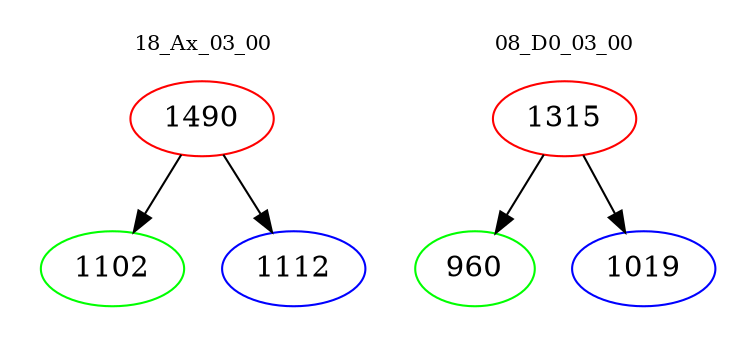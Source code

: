 digraph{
subgraph cluster_0 {
color = white
label = "18_Ax_03_00";
fontsize=10;
T0_1490 [label="1490", color="red"]
T0_1490 -> T0_1102 [color="black"]
T0_1102 [label="1102", color="green"]
T0_1490 -> T0_1112 [color="black"]
T0_1112 [label="1112", color="blue"]
}
subgraph cluster_1 {
color = white
label = "08_D0_03_00";
fontsize=10;
T1_1315 [label="1315", color="red"]
T1_1315 -> T1_960 [color="black"]
T1_960 [label="960", color="green"]
T1_1315 -> T1_1019 [color="black"]
T1_1019 [label="1019", color="blue"]
}
}
